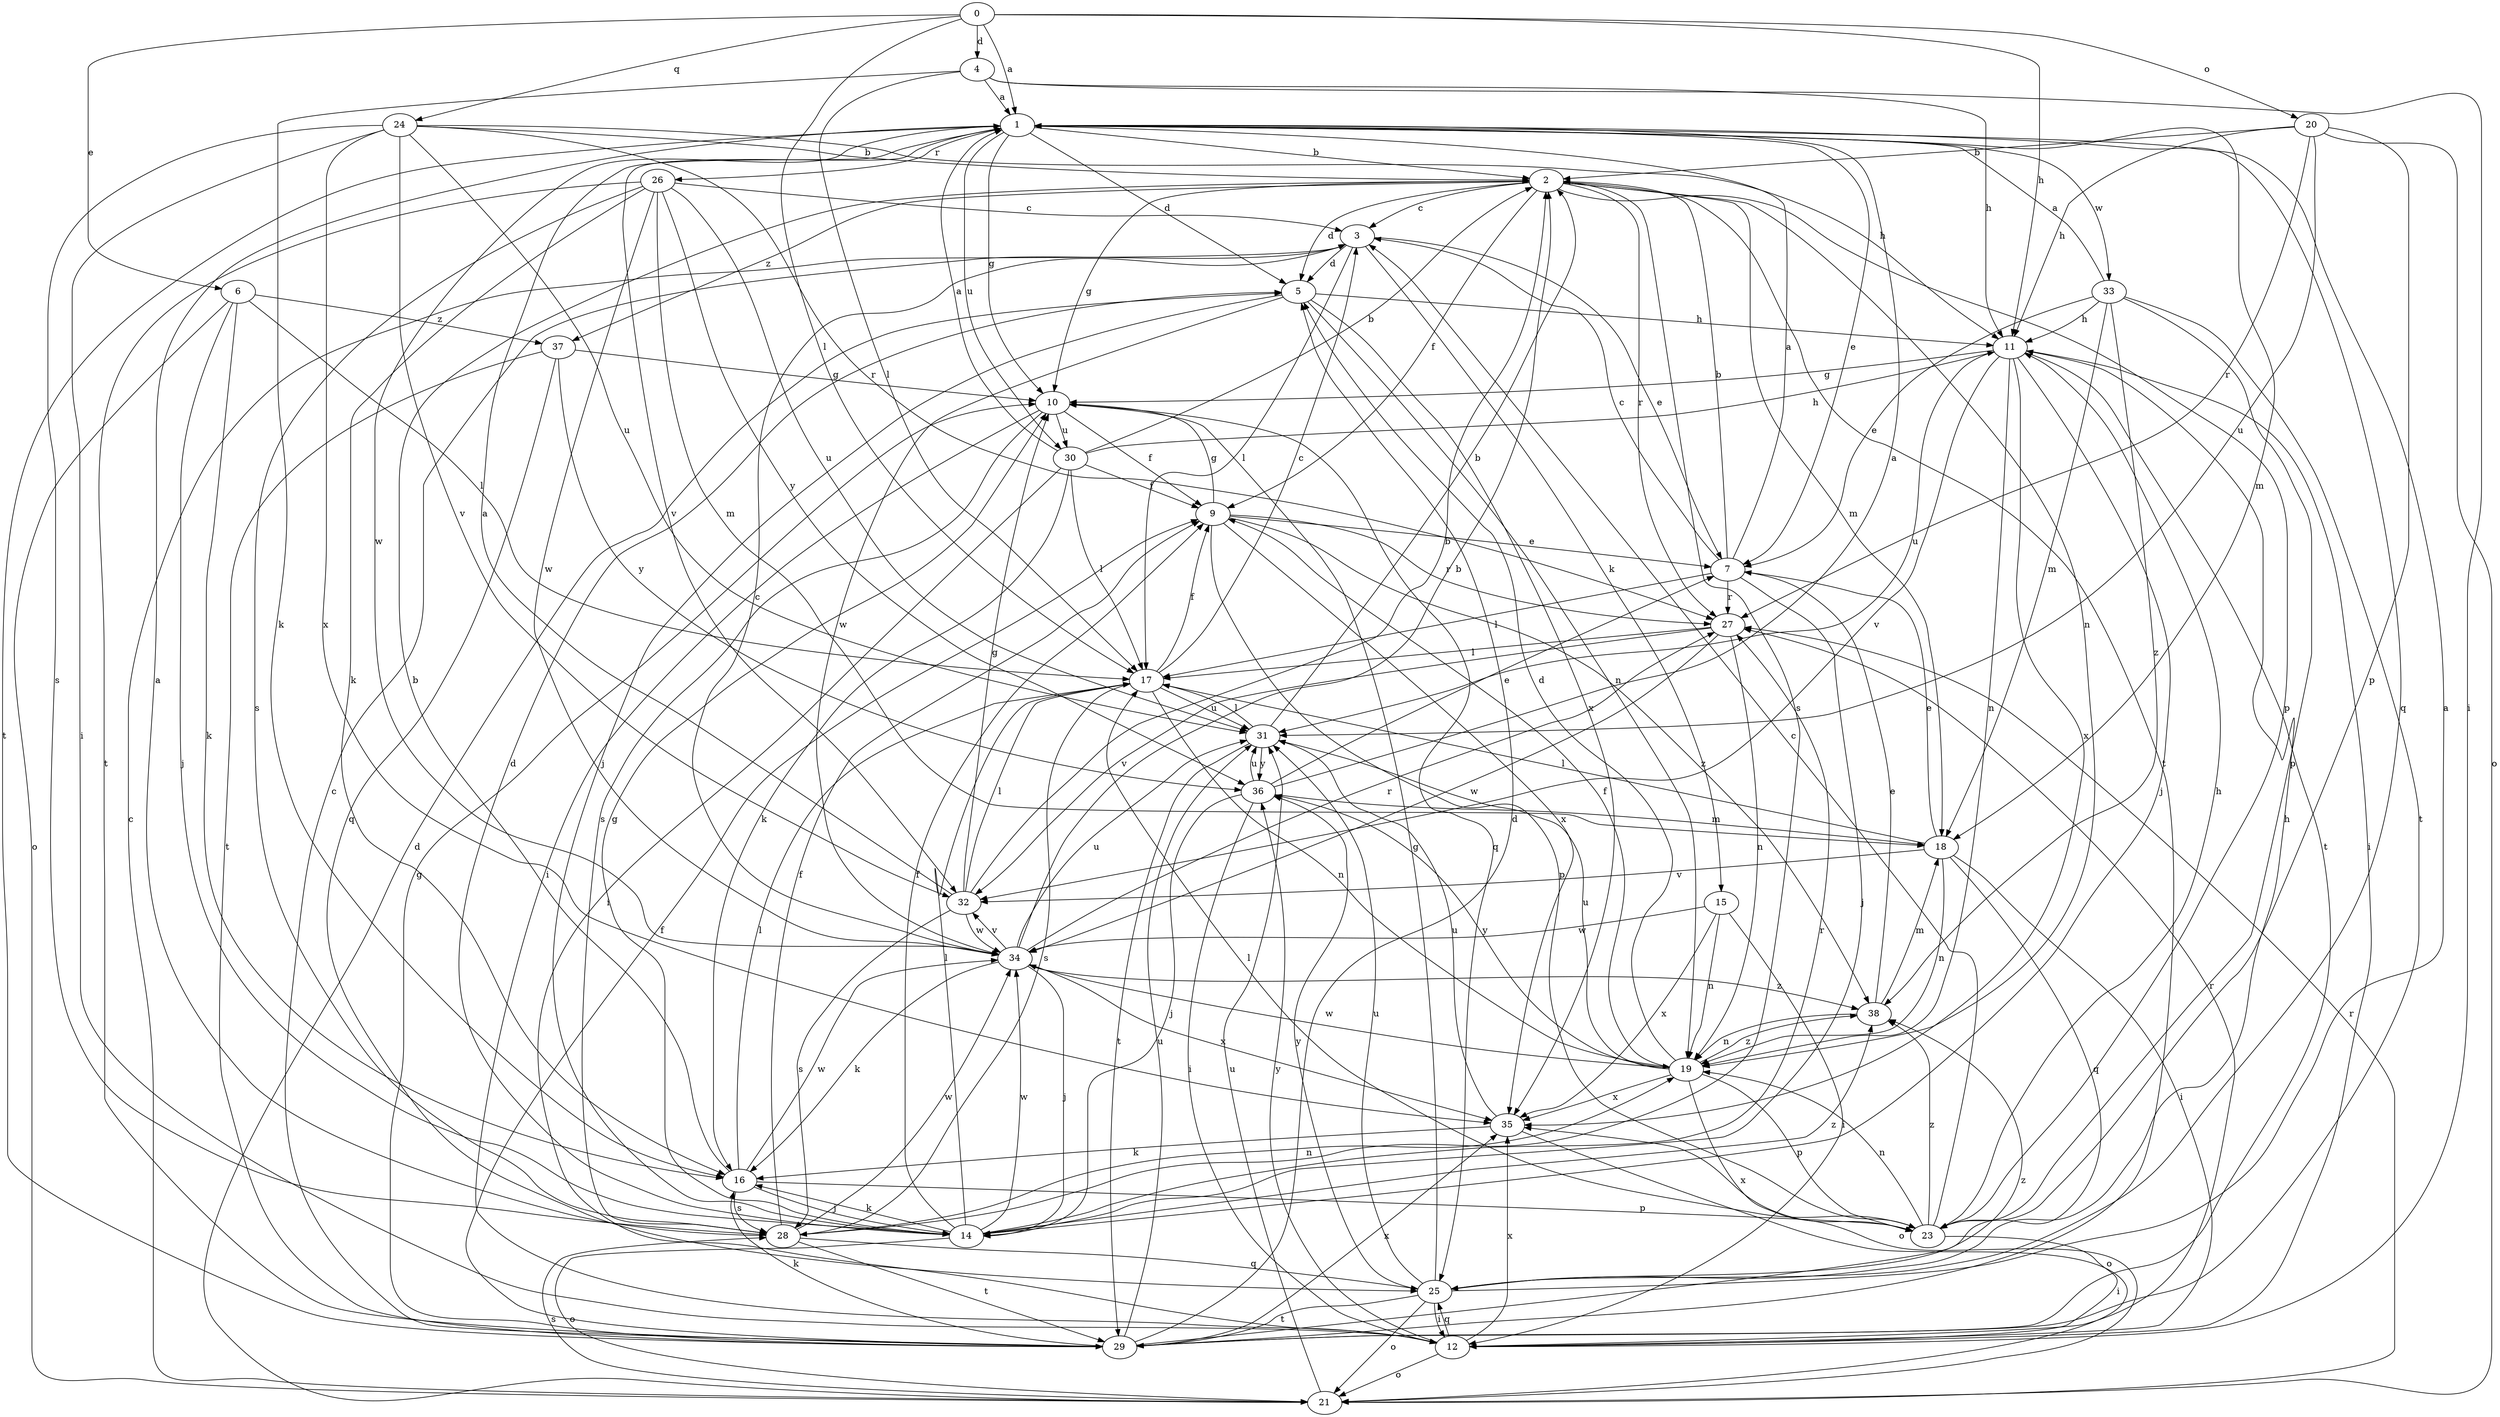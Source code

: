 strict digraph  {
0;
1;
2;
3;
4;
5;
6;
7;
9;
10;
11;
12;
14;
15;
16;
17;
18;
19;
20;
21;
23;
24;
25;
26;
27;
28;
29;
30;
31;
32;
33;
34;
35;
36;
37;
38;
0 -> 1  [label=a];
0 -> 4  [label=d];
0 -> 6  [label=e];
0 -> 11  [label=h];
0 -> 17  [label=l];
0 -> 20  [label=o];
0 -> 24  [label=q];
1 -> 2  [label=b];
1 -> 5  [label=d];
1 -> 7  [label=e];
1 -> 10  [label=g];
1 -> 18  [label=m];
1 -> 25  [label=q];
1 -> 26  [label=r];
1 -> 29  [label=t];
1 -> 30  [label=u];
1 -> 32  [label=v];
1 -> 33  [label=w];
1 -> 34  [label=w];
2 -> 3  [label=c];
2 -> 5  [label=d];
2 -> 9  [label=f];
2 -> 10  [label=g];
2 -> 18  [label=m];
2 -> 19  [label=n];
2 -> 23  [label=p];
2 -> 27  [label=r];
2 -> 28  [label=s];
2 -> 29  [label=t];
2 -> 37  [label=z];
3 -> 5  [label=d];
3 -> 7  [label=e];
3 -> 15  [label=k];
3 -> 17  [label=l];
4 -> 1  [label=a];
4 -> 11  [label=h];
4 -> 12  [label=i];
4 -> 16  [label=k];
4 -> 17  [label=l];
5 -> 11  [label=h];
5 -> 14  [label=j];
5 -> 19  [label=n];
5 -> 34  [label=w];
5 -> 35  [label=x];
6 -> 14  [label=j];
6 -> 16  [label=k];
6 -> 17  [label=l];
6 -> 21  [label=o];
6 -> 37  [label=z];
7 -> 1  [label=a];
7 -> 2  [label=b];
7 -> 3  [label=c];
7 -> 14  [label=j];
7 -> 17  [label=l];
7 -> 27  [label=r];
9 -> 7  [label=e];
9 -> 10  [label=g];
9 -> 23  [label=p];
9 -> 27  [label=r];
9 -> 35  [label=x];
9 -> 38  [label=z];
10 -> 9  [label=f];
10 -> 12  [label=i];
10 -> 25  [label=q];
10 -> 28  [label=s];
10 -> 30  [label=u];
11 -> 10  [label=g];
11 -> 12  [label=i];
11 -> 14  [label=j];
11 -> 19  [label=n];
11 -> 29  [label=t];
11 -> 31  [label=u];
11 -> 32  [label=v];
11 -> 35  [label=x];
12 -> 21  [label=o];
12 -> 25  [label=q];
12 -> 27  [label=r];
12 -> 35  [label=x];
12 -> 36  [label=y];
14 -> 5  [label=d];
14 -> 9  [label=f];
14 -> 10  [label=g];
14 -> 16  [label=k];
14 -> 17  [label=l];
14 -> 21  [label=o];
14 -> 27  [label=r];
14 -> 34  [label=w];
14 -> 38  [label=z];
15 -> 12  [label=i];
15 -> 19  [label=n];
15 -> 34  [label=w];
15 -> 35  [label=x];
16 -> 2  [label=b];
16 -> 14  [label=j];
16 -> 17  [label=l];
16 -> 23  [label=p];
16 -> 28  [label=s];
16 -> 34  [label=w];
17 -> 3  [label=c];
17 -> 9  [label=f];
17 -> 19  [label=n];
17 -> 28  [label=s];
17 -> 31  [label=u];
18 -> 7  [label=e];
18 -> 12  [label=i];
18 -> 17  [label=l];
18 -> 19  [label=n];
18 -> 25  [label=q];
18 -> 32  [label=v];
19 -> 5  [label=d];
19 -> 9  [label=f];
19 -> 21  [label=o];
19 -> 23  [label=p];
19 -> 31  [label=u];
19 -> 34  [label=w];
19 -> 35  [label=x];
19 -> 36  [label=y];
19 -> 38  [label=z];
20 -> 2  [label=b];
20 -> 11  [label=h];
20 -> 21  [label=o];
20 -> 23  [label=p];
20 -> 27  [label=r];
20 -> 31  [label=u];
21 -> 3  [label=c];
21 -> 5  [label=d];
21 -> 27  [label=r];
21 -> 28  [label=s];
21 -> 31  [label=u];
23 -> 3  [label=c];
23 -> 11  [label=h];
23 -> 12  [label=i];
23 -> 17  [label=l];
23 -> 19  [label=n];
23 -> 35  [label=x];
23 -> 38  [label=z];
24 -> 2  [label=b];
24 -> 11  [label=h];
24 -> 12  [label=i];
24 -> 27  [label=r];
24 -> 28  [label=s];
24 -> 31  [label=u];
24 -> 32  [label=v];
24 -> 35  [label=x];
25 -> 1  [label=a];
25 -> 10  [label=g];
25 -> 11  [label=h];
25 -> 12  [label=i];
25 -> 21  [label=o];
25 -> 29  [label=t];
25 -> 31  [label=u];
25 -> 36  [label=y];
26 -> 3  [label=c];
26 -> 16  [label=k];
26 -> 18  [label=m];
26 -> 28  [label=s];
26 -> 29  [label=t];
26 -> 31  [label=u];
26 -> 34  [label=w];
26 -> 36  [label=y];
27 -> 17  [label=l];
27 -> 19  [label=n];
27 -> 32  [label=v];
27 -> 34  [label=w];
28 -> 1  [label=a];
28 -> 9  [label=f];
28 -> 19  [label=n];
28 -> 25  [label=q];
28 -> 29  [label=t];
28 -> 34  [label=w];
29 -> 3  [label=c];
29 -> 5  [label=d];
29 -> 9  [label=f];
29 -> 10  [label=g];
29 -> 16  [label=k];
29 -> 31  [label=u];
29 -> 35  [label=x];
29 -> 38  [label=z];
30 -> 1  [label=a];
30 -> 2  [label=b];
30 -> 9  [label=f];
30 -> 11  [label=h];
30 -> 12  [label=i];
30 -> 16  [label=k];
30 -> 17  [label=l];
31 -> 2  [label=b];
31 -> 17  [label=l];
31 -> 29  [label=t];
31 -> 36  [label=y];
32 -> 1  [label=a];
32 -> 2  [label=b];
32 -> 10  [label=g];
32 -> 17  [label=l];
32 -> 28  [label=s];
32 -> 34  [label=w];
33 -> 1  [label=a];
33 -> 7  [label=e];
33 -> 11  [label=h];
33 -> 18  [label=m];
33 -> 23  [label=p];
33 -> 29  [label=t];
33 -> 38  [label=z];
34 -> 2  [label=b];
34 -> 3  [label=c];
34 -> 14  [label=j];
34 -> 16  [label=k];
34 -> 27  [label=r];
34 -> 31  [label=u];
34 -> 32  [label=v];
34 -> 35  [label=x];
34 -> 38  [label=z];
35 -> 16  [label=k];
35 -> 21  [label=o];
35 -> 31  [label=u];
36 -> 1  [label=a];
36 -> 7  [label=e];
36 -> 12  [label=i];
36 -> 14  [label=j];
36 -> 18  [label=m];
36 -> 31  [label=u];
37 -> 10  [label=g];
37 -> 25  [label=q];
37 -> 29  [label=t];
37 -> 36  [label=y];
38 -> 7  [label=e];
38 -> 18  [label=m];
38 -> 19  [label=n];
}

